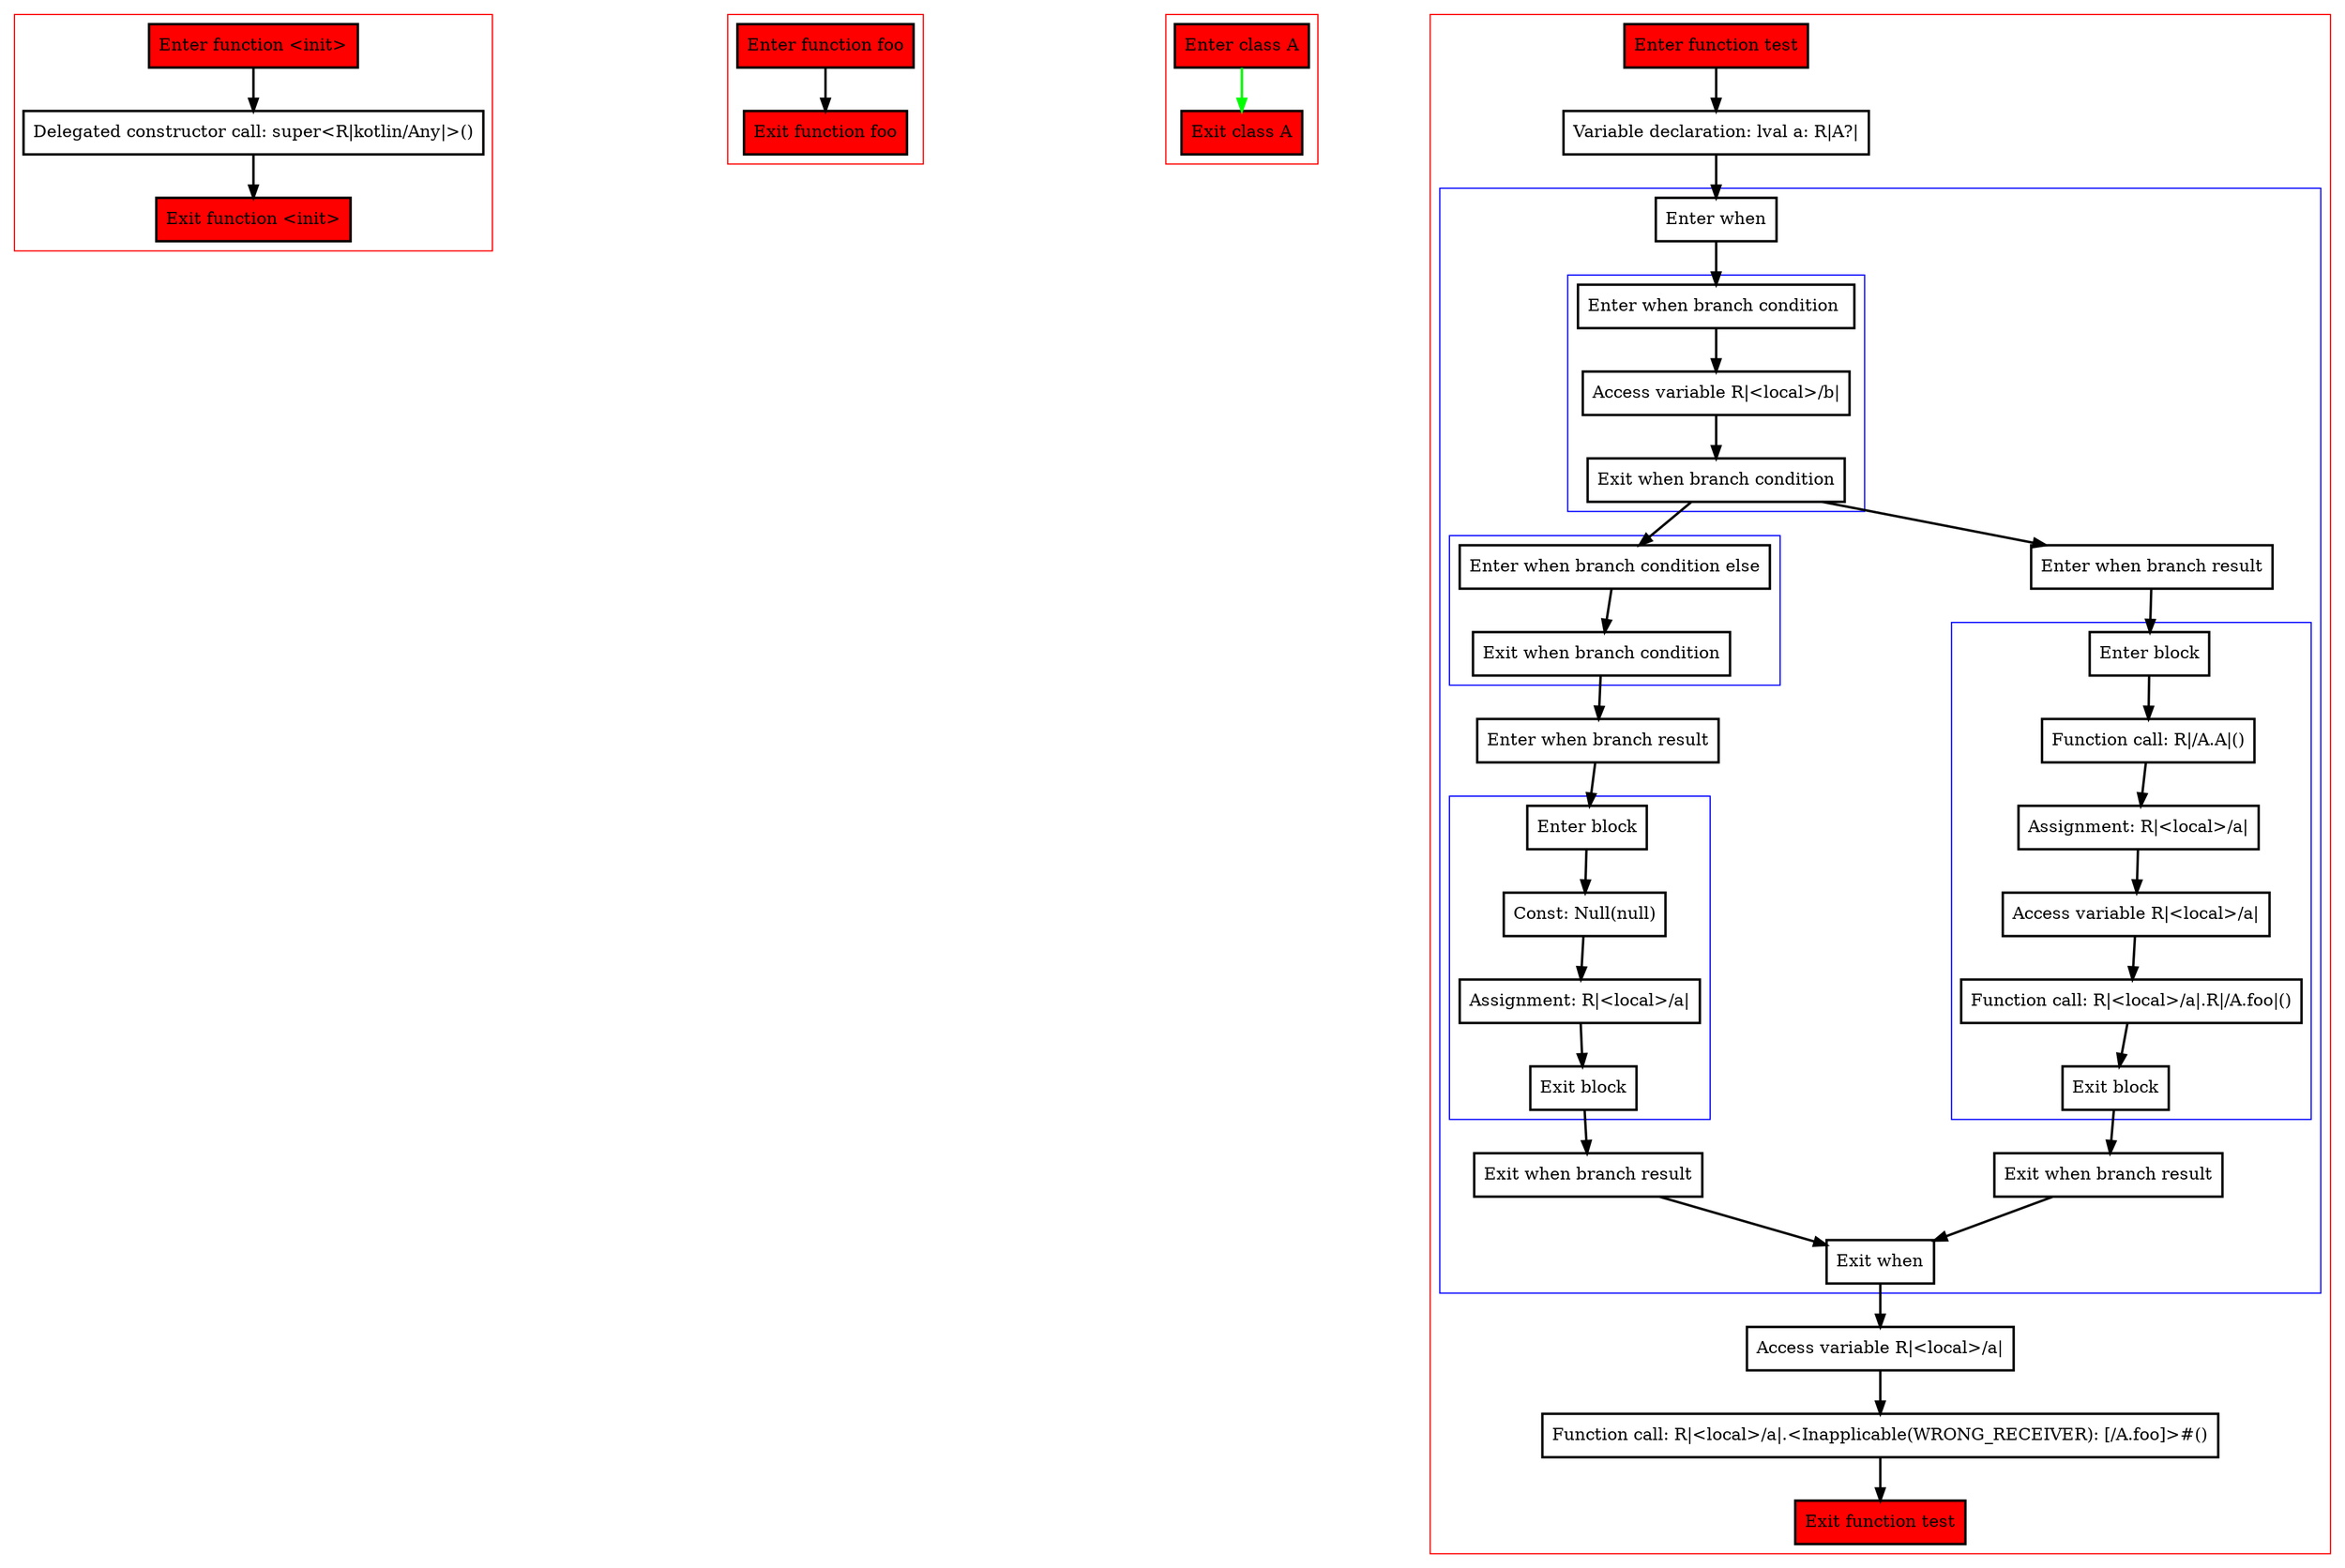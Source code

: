 digraph delayedAssignment_kt {
    graph [nodesep=3]
    node [shape=box penwidth=2]
    edge [penwidth=2]

    subgraph cluster_0 {
        color=red
        0 [label="Enter function <init>" style="filled" fillcolor=red];
        2 [label="Delegated constructor call: super<R|kotlin/Any|>()"];
        1 [label="Exit function <init>" style="filled" fillcolor=red];
    }
    0 -> {2};
    2 -> {1};

    subgraph cluster_1 {
        color=red
        3 [label="Enter function foo" style="filled" fillcolor=red];
        4 [label="Exit function foo" style="filled" fillcolor=red];
    }
    3 -> {4};

    subgraph cluster_2 {
        color=red
        5 [label="Enter class A" style="filled" fillcolor=red];
        6 [label="Exit class A" style="filled" fillcolor=red];
    }
    5 -> {6} [color=green];

    subgraph cluster_3 {
        color=red
        7 [label="Enter function test" style="filled" fillcolor=red];
        9 [label="Variable declaration: lval a: R|A?|"];
        subgraph cluster_4 {
            color=blue
            10 [label="Enter when"];
            subgraph cluster_5 {
                color=blue
                12 [label="Enter when branch condition "];
                13 [label="Access variable R|<local>/b|"];
                14 [label="Exit when branch condition"];
            }
            subgraph cluster_6 {
                color=blue
                23 [label="Enter when branch condition else"];
                24 [label="Exit when branch condition"];
            }
            25 [label="Enter when branch result"];
            subgraph cluster_7 {
                color=blue
                26 [label="Enter block"];
                27 [label="Const: Null(null)"];
                28 [label="Assignment: R|<local>/a|"];
                29 [label="Exit block"];
            }
            30 [label="Exit when branch result"];
            15 [label="Enter when branch result"];
            subgraph cluster_8 {
                color=blue
                16 [label="Enter block"];
                17 [label="Function call: R|/A.A|()"];
                18 [label="Assignment: R|<local>/a|"];
                19 [label="Access variable R|<local>/a|"];
                20 [label="Function call: R|<local>/a|.R|/A.foo|()"];
                21 [label="Exit block"];
            }
            22 [label="Exit when branch result"];
            11 [label="Exit when"];
        }
        31 [label="Access variable R|<local>/a|"];
        32 [label="Function call: R|<local>/a|.<Inapplicable(WRONG_RECEIVER): [/A.foo]>#()"];
        8 [label="Exit function test" style="filled" fillcolor=red];
    }
    7 -> {9};
    9 -> {10};
    10 -> {12};
    11 -> {31};
    12 -> {13};
    13 -> {14};
    14 -> {15 23};
    15 -> {16};
    16 -> {17};
    17 -> {18};
    18 -> {19};
    19 -> {20};
    20 -> {21};
    21 -> {22};
    22 -> {11};
    23 -> {24};
    24 -> {25};
    25 -> {26};
    26 -> {27};
    27 -> {28};
    28 -> {29};
    29 -> {30};
    30 -> {11};
    31 -> {32};
    32 -> {8};

}

